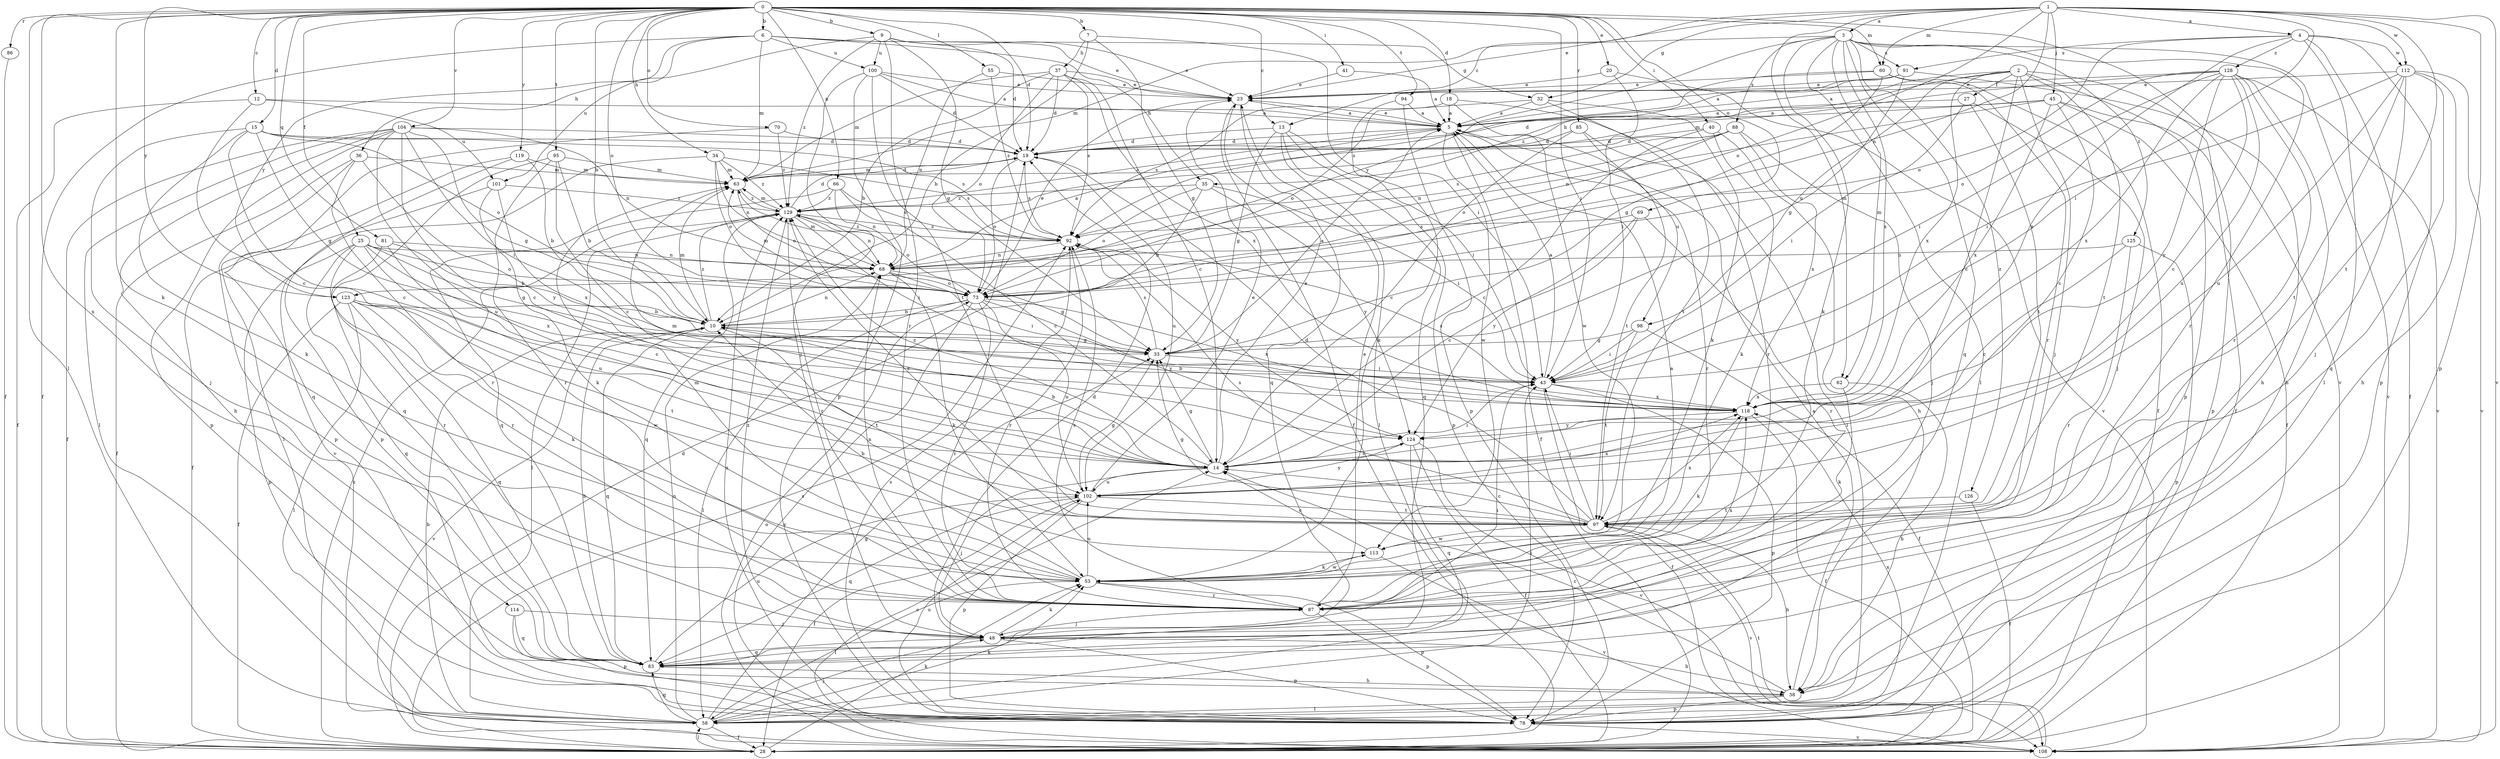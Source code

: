 strict digraph  {
0;
1;
2;
3;
4;
5;
6;
7;
9;
10;
12;
13;
14;
15;
18;
19;
20;
23;
25;
27;
28;
32;
33;
34;
35;
36;
37;
38;
40;
41;
43;
45;
48;
53;
55;
58;
60;
62;
63;
66;
68;
69;
70;
73;
78;
81;
83;
85;
86;
87;
88;
91;
92;
94;
95;
97;
98;
100;
101;
102;
104;
108;
112;
113;
114;
118;
119;
123;
124;
125;
126;
128;
129;
0 -> 6  [label=b];
0 -> 7  [label=b];
0 -> 9  [label=b];
0 -> 10  [label=b];
0 -> 12  [label=c];
0 -> 13  [label=c];
0 -> 15  [label=d];
0 -> 18  [label=d];
0 -> 19  [label=d];
0 -> 20  [label=e];
0 -> 25  [label=f];
0 -> 34  [label=h];
0 -> 40  [label=i];
0 -> 41  [label=i];
0 -> 43  [label=i];
0 -> 53  [label=k];
0 -> 55  [label=l];
0 -> 58  [label=l];
0 -> 60  [label=m];
0 -> 66  [label=n];
0 -> 69  [label=o];
0 -> 70  [label=o];
0 -> 73  [label=o];
0 -> 81  [label=q];
0 -> 85  [label=r];
0 -> 86  [label=r];
0 -> 94  [label=t];
0 -> 95  [label=t];
0 -> 104  [label=v];
0 -> 108  [label=v];
0 -> 114  [label=x];
0 -> 119  [label=y];
0 -> 123  [label=y];
1 -> 3  [label=a];
1 -> 4  [label=a];
1 -> 13  [label=c];
1 -> 23  [label=e];
1 -> 32  [label=g];
1 -> 43  [label=i];
1 -> 45  [label=j];
1 -> 60  [label=m];
1 -> 62  [label=m];
1 -> 68  [label=n];
1 -> 73  [label=o];
1 -> 78  [label=p];
1 -> 97  [label=t];
1 -> 108  [label=v];
1 -> 112  [label=w];
2 -> 5  [label=a];
2 -> 14  [label=c];
2 -> 27  [label=f];
2 -> 28  [label=f];
2 -> 35  [label=h];
2 -> 48  [label=j];
2 -> 78  [label=p];
2 -> 97  [label=t];
2 -> 98  [label=u];
2 -> 118  [label=x];
3 -> 53  [label=k];
3 -> 58  [label=l];
3 -> 62  [label=m];
3 -> 63  [label=m];
3 -> 83  [label=q];
3 -> 87  [label=r];
3 -> 88  [label=s];
3 -> 91  [label=s];
3 -> 108  [label=v];
3 -> 118  [label=x];
3 -> 123  [label=y];
3 -> 125  [label=z];
3 -> 126  [label=z];
4 -> 28  [label=f];
4 -> 58  [label=l];
4 -> 73  [label=o];
4 -> 78  [label=p];
4 -> 91  [label=s];
4 -> 112  [label=w];
4 -> 118  [label=x];
4 -> 128  [label=z];
5 -> 19  [label=d];
5 -> 23  [label=e];
5 -> 28  [label=f];
5 -> 87  [label=r];
5 -> 98  [label=u];
5 -> 113  [label=w];
5 -> 129  [label=z];
6 -> 23  [label=e];
6 -> 28  [label=f];
6 -> 32  [label=g];
6 -> 35  [label=h];
6 -> 36  [label=h];
6 -> 63  [label=m];
6 -> 100  [label=u];
6 -> 123  [label=y];
7 -> 10  [label=b];
7 -> 33  [label=g];
7 -> 37  [label=h];
7 -> 43  [label=i];
9 -> 19  [label=d];
9 -> 23  [label=e];
9 -> 33  [label=g];
9 -> 87  [label=r];
9 -> 100  [label=u];
9 -> 101  [label=u];
9 -> 129  [label=z];
10 -> 33  [label=g];
10 -> 63  [label=m];
10 -> 68  [label=n];
10 -> 83  [label=q];
10 -> 97  [label=t];
10 -> 108  [label=v];
10 -> 129  [label=z];
12 -> 5  [label=a];
12 -> 14  [label=c];
12 -> 28  [label=f];
12 -> 101  [label=u];
13 -> 19  [label=d];
13 -> 33  [label=g];
13 -> 43  [label=i];
13 -> 58  [label=l];
13 -> 78  [label=p];
13 -> 83  [label=q];
14 -> 10  [label=b];
14 -> 23  [label=e];
14 -> 33  [label=g];
14 -> 43  [label=i];
14 -> 48  [label=j];
14 -> 63  [label=m];
14 -> 102  [label=u];
14 -> 129  [label=z];
15 -> 14  [label=c];
15 -> 19  [label=d];
15 -> 33  [label=g];
15 -> 48  [label=j];
15 -> 53  [label=k];
15 -> 73  [label=o];
15 -> 92  [label=s];
18 -> 5  [label=a];
18 -> 87  [label=r];
18 -> 92  [label=s];
18 -> 113  [label=w];
19 -> 63  [label=m];
19 -> 73  [label=o];
19 -> 92  [label=s];
19 -> 102  [label=u];
20 -> 23  [label=e];
20 -> 43  [label=i];
20 -> 108  [label=v];
23 -> 5  [label=a];
23 -> 28  [label=f];
23 -> 83  [label=q];
25 -> 33  [label=g];
25 -> 68  [label=n];
25 -> 73  [label=o];
25 -> 78  [label=p];
25 -> 83  [label=q];
25 -> 87  [label=r];
25 -> 102  [label=u];
25 -> 118  [label=x];
27 -> 5  [label=a];
27 -> 43  [label=i];
27 -> 48  [label=j];
27 -> 97  [label=t];
28 -> 19  [label=d];
28 -> 53  [label=k];
28 -> 58  [label=l];
28 -> 92  [label=s];
28 -> 129  [label=z];
32 -> 5  [label=a];
32 -> 53  [label=k];
32 -> 73  [label=o];
32 -> 97  [label=t];
33 -> 5  [label=a];
33 -> 43  [label=i];
33 -> 92  [label=s];
34 -> 63  [label=m];
34 -> 68  [label=n];
34 -> 73  [label=o];
34 -> 92  [label=s];
34 -> 108  [label=v];
34 -> 129  [label=z];
35 -> 10  [label=b];
35 -> 43  [label=i];
35 -> 73  [label=o];
35 -> 124  [label=y];
35 -> 129  [label=z];
36 -> 28  [label=f];
36 -> 63  [label=m];
36 -> 78  [label=p];
36 -> 87  [label=r];
36 -> 124  [label=y];
37 -> 10  [label=b];
37 -> 14  [label=c];
37 -> 19  [label=d];
37 -> 23  [label=e];
37 -> 63  [label=m];
37 -> 73  [label=o];
37 -> 92  [label=s];
37 -> 118  [label=x];
38 -> 5  [label=a];
38 -> 14  [label=c];
38 -> 58  [label=l];
38 -> 78  [label=p];
40 -> 14  [label=c];
40 -> 19  [label=d];
40 -> 38  [label=h];
40 -> 53  [label=k];
41 -> 5  [label=a];
41 -> 23  [label=e];
43 -> 5  [label=a];
43 -> 28  [label=f];
43 -> 78  [label=p];
43 -> 118  [label=x];
45 -> 5  [label=a];
45 -> 14  [label=c];
45 -> 19  [label=d];
45 -> 28  [label=f];
45 -> 68  [label=n];
45 -> 78  [label=p];
45 -> 118  [label=x];
48 -> 19  [label=d];
48 -> 38  [label=h];
48 -> 43  [label=i];
48 -> 53  [label=k];
48 -> 78  [label=p];
48 -> 83  [label=q];
48 -> 129  [label=z];
53 -> 10  [label=b];
53 -> 58  [label=l];
53 -> 63  [label=m];
53 -> 78  [label=p];
53 -> 87  [label=r];
53 -> 102  [label=u];
53 -> 113  [label=w];
55 -> 23  [label=e];
55 -> 68  [label=n];
55 -> 92  [label=s];
58 -> 10  [label=b];
58 -> 28  [label=f];
58 -> 33  [label=g];
58 -> 43  [label=i];
58 -> 48  [label=j];
58 -> 53  [label=k];
58 -> 68  [label=n];
58 -> 83  [label=q];
60 -> 23  [label=e];
60 -> 28  [label=f];
60 -> 33  [label=g];
60 -> 87  [label=r];
60 -> 92  [label=s];
62 -> 38  [label=h];
62 -> 53  [label=k];
62 -> 118  [label=x];
63 -> 19  [label=d];
63 -> 73  [label=o];
63 -> 129  [label=z];
66 -> 14  [label=c];
66 -> 68  [label=n];
66 -> 83  [label=q];
66 -> 92  [label=s];
66 -> 129  [label=z];
68 -> 5  [label=a];
68 -> 33  [label=g];
68 -> 43  [label=i];
68 -> 53  [label=k];
68 -> 63  [label=m];
68 -> 73  [label=o];
69 -> 14  [label=c];
69 -> 87  [label=r];
69 -> 92  [label=s];
69 -> 124  [label=y];
70 -> 19  [label=d];
70 -> 83  [label=q];
70 -> 129  [label=z];
73 -> 10  [label=b];
73 -> 23  [label=e];
73 -> 58  [label=l];
73 -> 63  [label=m];
73 -> 87  [label=r];
73 -> 102  [label=u];
73 -> 108  [label=v];
73 -> 118  [label=x];
73 -> 124  [label=y];
78 -> 92  [label=s];
78 -> 102  [label=u];
78 -> 108  [label=v];
78 -> 118  [label=x];
78 -> 129  [label=z];
81 -> 10  [label=b];
81 -> 14  [label=c];
81 -> 68  [label=n];
81 -> 87  [label=r];
83 -> 10  [label=b];
83 -> 38  [label=h];
83 -> 102  [label=u];
85 -> 14  [label=c];
85 -> 19  [label=d];
85 -> 58  [label=l];
85 -> 97  [label=t];
86 -> 28  [label=f];
87 -> 5  [label=a];
87 -> 23  [label=e];
87 -> 48  [label=j];
87 -> 68  [label=n];
87 -> 78  [label=p];
87 -> 92  [label=s];
87 -> 118  [label=x];
88 -> 19  [label=d];
88 -> 48  [label=j];
88 -> 68  [label=n];
88 -> 73  [label=o];
88 -> 92  [label=s];
88 -> 118  [label=x];
91 -> 5  [label=a];
91 -> 23  [label=e];
91 -> 33  [label=g];
91 -> 38  [label=h];
91 -> 129  [label=z];
92 -> 68  [label=n];
92 -> 87  [label=r];
92 -> 124  [label=y];
92 -> 129  [label=z];
94 -> 5  [label=a];
94 -> 53  [label=k];
94 -> 78  [label=p];
95 -> 10  [label=b];
95 -> 14  [label=c];
95 -> 63  [label=m];
95 -> 83  [label=q];
95 -> 87  [label=r];
97 -> 14  [label=c];
97 -> 19  [label=d];
97 -> 33  [label=g];
97 -> 38  [label=h];
97 -> 43  [label=i];
97 -> 92  [label=s];
97 -> 108  [label=v];
97 -> 113  [label=w];
97 -> 118  [label=x];
97 -> 129  [label=z];
98 -> 28  [label=f];
98 -> 33  [label=g];
98 -> 43  [label=i];
98 -> 97  [label=t];
100 -> 5  [label=a];
100 -> 19  [label=d];
100 -> 23  [label=e];
100 -> 48  [label=j];
100 -> 78  [label=p];
100 -> 97  [label=t];
101 -> 28  [label=f];
101 -> 53  [label=k];
101 -> 118  [label=x];
101 -> 129  [label=z];
102 -> 23  [label=e];
102 -> 28  [label=f];
102 -> 33  [label=g];
102 -> 78  [label=p];
102 -> 83  [label=q];
102 -> 97  [label=t];
102 -> 118  [label=x];
102 -> 124  [label=y];
104 -> 14  [label=c];
104 -> 19  [label=d];
104 -> 28  [label=f];
104 -> 33  [label=g];
104 -> 38  [label=h];
104 -> 43  [label=i];
104 -> 58  [label=l];
104 -> 68  [label=n];
104 -> 78  [label=p];
104 -> 102  [label=u];
108 -> 14  [label=c];
108 -> 73  [label=o];
108 -> 97  [label=t];
112 -> 23  [label=e];
112 -> 38  [label=h];
112 -> 43  [label=i];
112 -> 48  [label=j];
112 -> 83  [label=q];
112 -> 97  [label=t];
112 -> 102  [label=u];
112 -> 108  [label=v];
113 -> 14  [label=c];
113 -> 53  [label=k];
113 -> 108  [label=v];
114 -> 48  [label=j];
114 -> 78  [label=p];
114 -> 83  [label=q];
118 -> 10  [label=b];
118 -> 28  [label=f];
118 -> 53  [label=k];
118 -> 92  [label=s];
118 -> 124  [label=y];
119 -> 10  [label=b];
119 -> 58  [label=l];
119 -> 63  [label=m];
119 -> 78  [label=p];
123 -> 10  [label=b];
123 -> 28  [label=f];
123 -> 53  [label=k];
123 -> 58  [label=l];
123 -> 83  [label=q];
123 -> 97  [label=t];
123 -> 113  [label=w];
124 -> 14  [label=c];
124 -> 28  [label=f];
124 -> 83  [label=q];
124 -> 108  [label=v];
125 -> 14  [label=c];
125 -> 68  [label=n];
125 -> 78  [label=p];
125 -> 87  [label=r];
126 -> 28  [label=f];
126 -> 97  [label=t];
128 -> 14  [label=c];
128 -> 23  [label=e];
128 -> 38  [label=h];
128 -> 43  [label=i];
128 -> 63  [label=m];
128 -> 73  [label=o];
128 -> 87  [label=r];
128 -> 102  [label=u];
128 -> 108  [label=v];
128 -> 118  [label=x];
128 -> 124  [label=y];
129 -> 19  [label=d];
129 -> 43  [label=i];
129 -> 58  [label=l];
129 -> 63  [label=m];
129 -> 68  [label=n];
129 -> 73  [label=o];
129 -> 83  [label=q];
129 -> 87  [label=r];
129 -> 92  [label=s];
}
